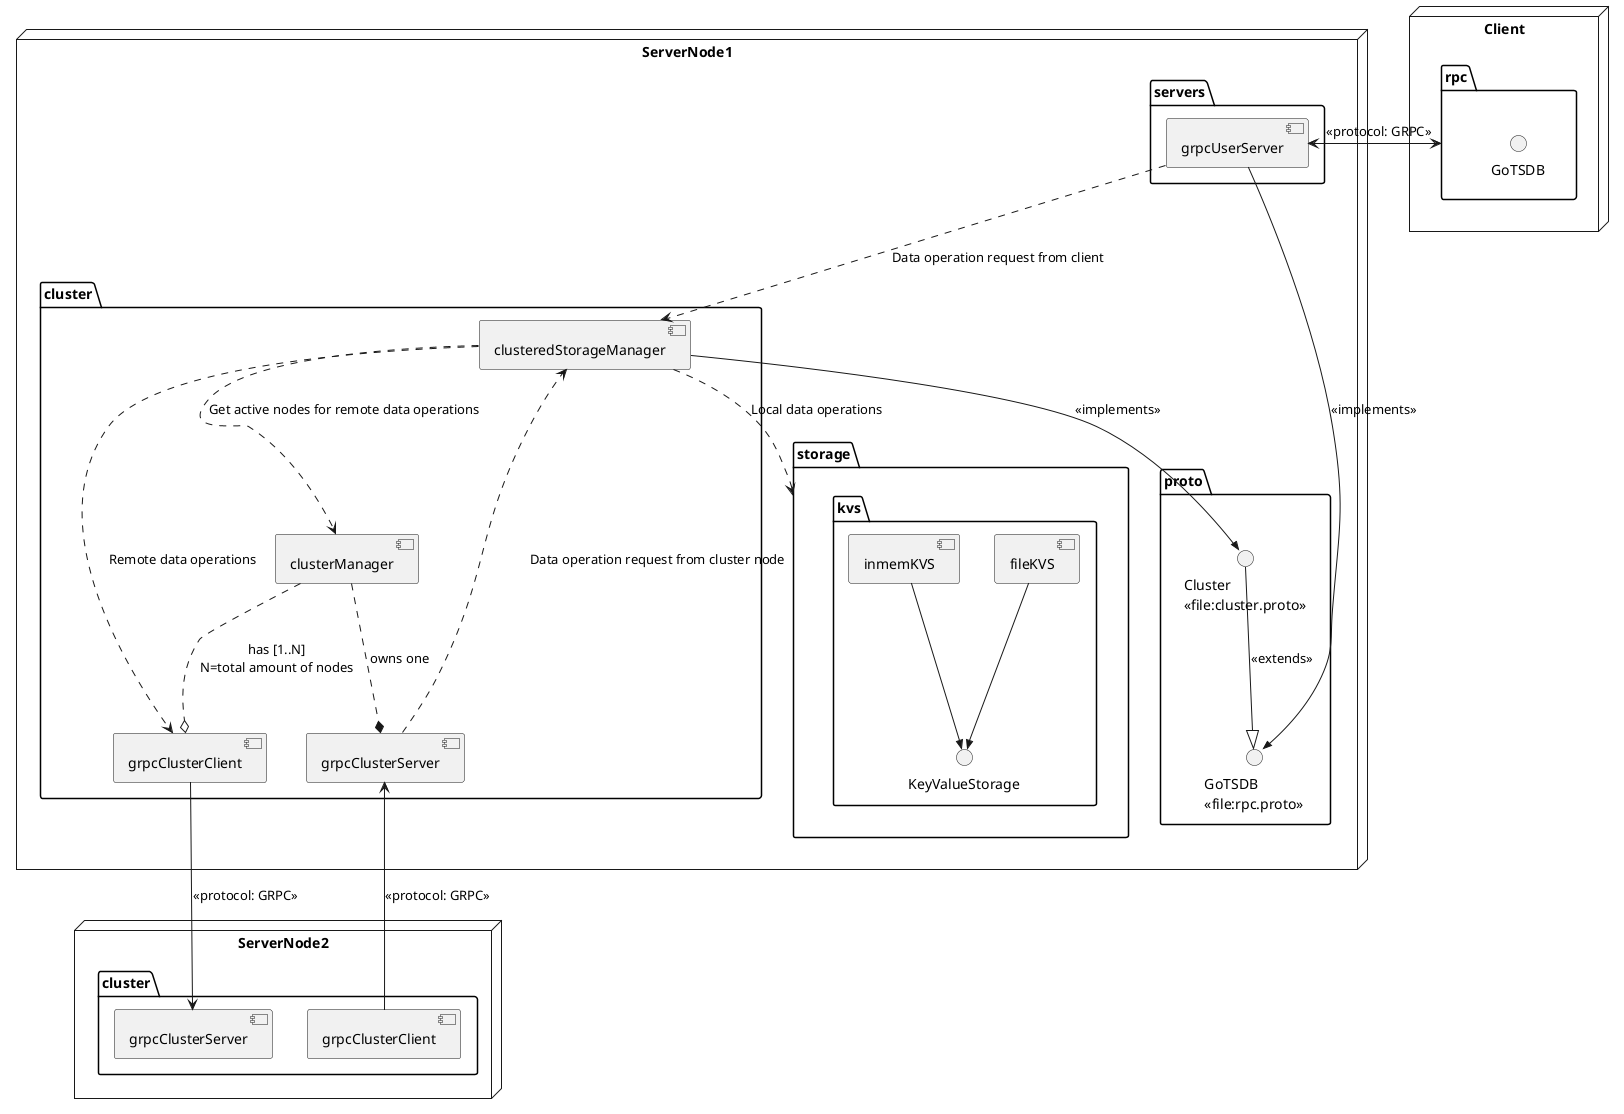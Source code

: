 @startuml

node "ServerNode1" {
    package "storage" {
        package "kvs" {
            () KeyValueStorage
            [fileKVS]
            [inmemKVS]
        }
    }

    package "cluster" as node1cluster {
        [grpcClusterServer] as node1clusterServer
        [grpcClusterClient] as node1clusterClient
        [clusteredStorageManager]
        [clusterManager]
    }

    package "servers" {
        [grpcUserServer]
    }

    package "proto" {
         () "GoTSDB\n<<file:rpc.proto>>" as node1clientRpcProto
         () "Cluster\n<<file:cluster.proto>>" as node1clusterRpcProto
    }
}

node "ServerNode2" {
     package "cluster" as node2cluster {
            [grpcClusterServer] as node2clusterServer
            [grpcClusterClient] as node2clusterClient
     }
}

node "Client" {
    package rpc as clientrpc {
        () GoTSDB as clientRpcProto
    }
}

node1clusterServer <-down- node2clusterClient : "<<protocol: GRPC>>"
node2clusterServer <-up- node1clusterClient : "<<protocol: GRPC>>"

clientrpc <-left-> grpcUserServer : "<<protocol: GRPC>>"

grpcUserServer ..> clusteredStorageManager : Data operation request from client
clusteredStorageManager ..> storage : Local data operations
clusteredStorageManager ..> node1clusterClient : Remote data operations
node1clusterServer ..> clusteredStorageManager : Data operation request from cluster node
clusteredStorageManager -->> node1clusterRpcProto : <<implements>>

clusteredStorageManager ..> clusterManager : Get active nodes for remote data operations
clusterManager ..o node1clusterClient : has [1..N]\nN=total amount of nodes
clusterManager ..* node1clusterServer : owns one

node1clusterRpcProto --|> node1clientRpcProto : <<extends>>
grpcUserServer -->> node1clientRpcProto : <<implements>>

fileKVS -->> KeyValueStorage
inmemKVS -->> KeyValueStorage
@enduml
